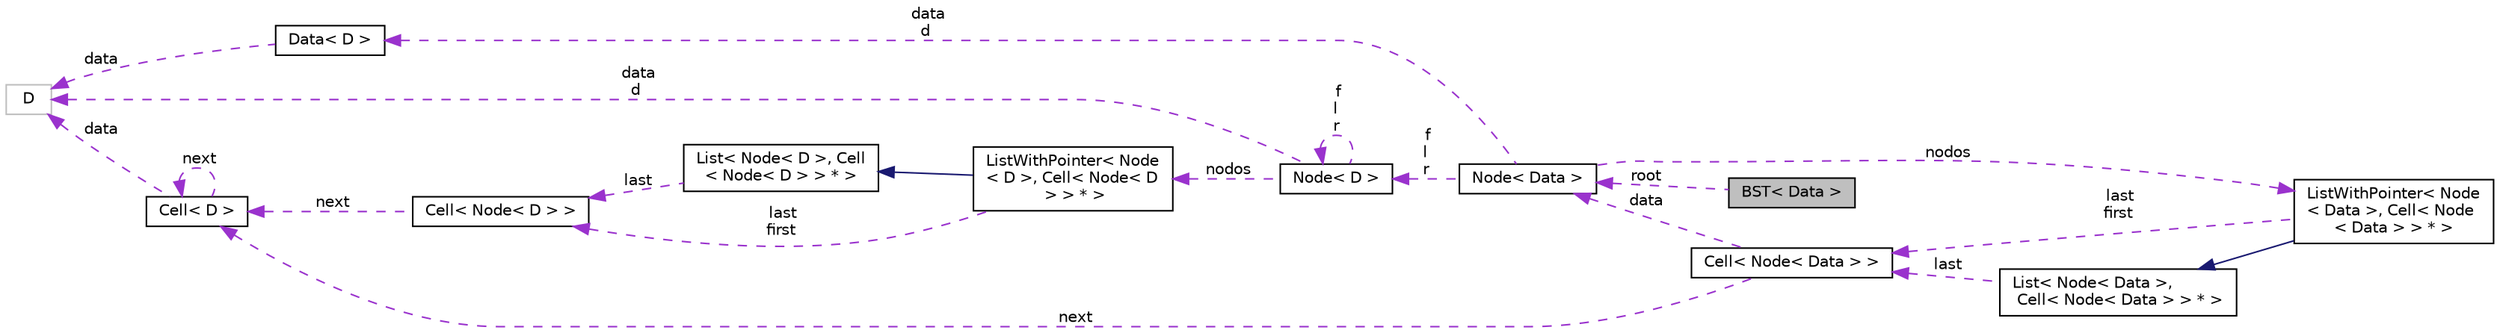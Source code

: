digraph "BST&lt; Data &gt;"
{
  edge [fontname="Helvetica",fontsize="10",labelfontname="Helvetica",labelfontsize="10"];
  node [fontname="Helvetica",fontsize="10",shape=record];
  rankdir="LR";
  Node1 [label="BST\< Data \>",height=0.2,width=0.4,color="black", fillcolor="grey75", style="filled", fontcolor="black"];
  Node2 -> Node1 [dir="back",color="darkorchid3",fontsize="10",style="dashed",label=" root" ];
  Node2 [label="Node\< Data \>",height=0.2,width=0.4,color="black", fillcolor="white", style="filled",URL="$class_node.html"];
  Node3 -> Node2 [dir="back",color="darkorchid3",fontsize="10",style="dashed",label=" f\nl\nr" ];
  Node3 [label="Node\< D \>",height=0.2,width=0.4,color="black", fillcolor="white", style="filled",URL="$class_node.html",tooltip="Biblioteca de la clase Vertex que genera los vertices de un grafo. "];
  Node4 -> Node3 [dir="back",color="darkorchid3",fontsize="10",style="dashed",label=" data\nd" ];
  Node4 [label="D",height=0.2,width=0.4,color="grey75", fillcolor="white", style="filled"];
  Node3 -> Node3 [dir="back",color="darkorchid3",fontsize="10",style="dashed",label=" f\nl\nr" ];
  Node5 -> Node3 [dir="back",color="darkorchid3",fontsize="10",style="dashed",label=" nodos" ];
  Node5 [label="ListWithPointer\< Node\l\< D \>, Cell\< Node\< D\l \> \> * \>",height=0.2,width=0.4,color="black", fillcolor="white", style="filled",URL="$class_list_with_pointer.html"];
  Node6 -> Node5 [dir="back",color="midnightblue",fontsize="10",style="solid"];
  Node6 [label="List\< Node\< D \>, Cell\l\< Node\< D \> \> * \>",height=0.2,width=0.4,color="black", fillcolor="white", style="filled",URL="$class_list.html"];
  Node7 -> Node6 [dir="back",color="darkorchid3",fontsize="10",style="dashed",label=" last" ];
  Node7 [label="Cell\< Node\< D \> \>",height=0.2,width=0.4,color="black", fillcolor="white", style="filled",URL="$class_cell.html"];
  Node8 -> Node7 [dir="back",color="darkorchid3",fontsize="10",style="dashed",label=" next" ];
  Node8 [label="Cell\< D \>",height=0.2,width=0.4,color="black", fillcolor="white", style="filled",URL="$class_cell.html",tooltip="Libreria que genera un template de una clase Cell que contiene datos de tipo D. "];
  Node4 -> Node8 [dir="back",color="darkorchid3",fontsize="10",style="dashed",label=" data" ];
  Node8 -> Node8 [dir="back",color="darkorchid3",fontsize="10",style="dashed",label=" next" ];
  Node7 -> Node5 [dir="back",color="darkorchid3",fontsize="10",style="dashed",label=" last\nfirst" ];
  Node9 -> Node2 [dir="back",color="darkorchid3",fontsize="10",style="dashed",label=" nodos" ];
  Node9 [label="ListWithPointer\< Node\l\< Data \>, Cell\< Node\l\< Data \> \> * \>",height=0.2,width=0.4,color="black", fillcolor="white", style="filled",URL="$class_list_with_pointer.html"];
  Node10 -> Node9 [dir="back",color="midnightblue",fontsize="10",style="solid"];
  Node10 [label="List\< Node\< Data \>,\l Cell\< Node\< Data \> \> * \>",height=0.2,width=0.4,color="black", fillcolor="white", style="filled",URL="$class_list.html"];
  Node11 -> Node10 [dir="back",color="darkorchid3",fontsize="10",style="dashed",label=" last" ];
  Node11 [label="Cell\< Node\< Data \> \>",height=0.2,width=0.4,color="black", fillcolor="white", style="filled",URL="$class_cell.html"];
  Node8 -> Node11 [dir="back",color="darkorchid3",fontsize="10",style="dashed",label=" next" ];
  Node2 -> Node11 [dir="back",color="darkorchid3",fontsize="10",style="dashed",label=" data" ];
  Node11 -> Node9 [dir="back",color="darkorchid3",fontsize="10",style="dashed",label=" last\nfirst" ];
  Node12 -> Node2 [dir="back",color="darkorchid3",fontsize="10",style="dashed",label=" data\nd" ];
  Node12 [label="Data\< D \>",height=0.2,width=0.4,color="black", fillcolor="white", style="filled",URL="$class_data.html",tooltip="Libreria de la clase Data emplantillada. "];
  Node4 -> Node12 [dir="back",color="darkorchid3",fontsize="10",style="dashed",label=" data" ];
}

